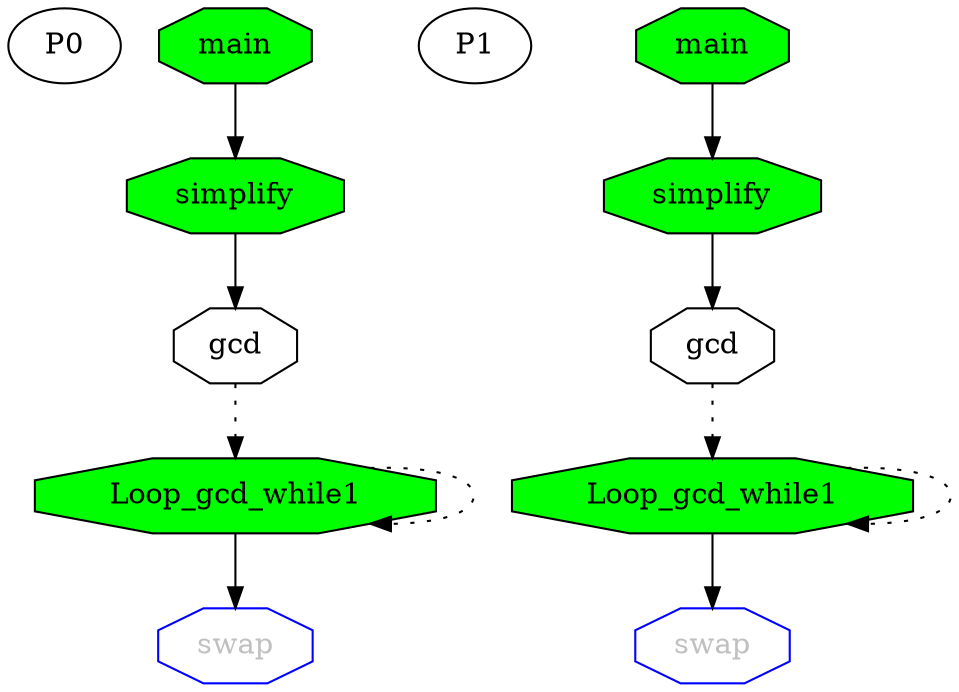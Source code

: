 digraph G{
subgraph G0{ 
side0[label = P0]
node[color = black];
simplify0[label = "simplify",fontcolor = "black"];
main0[label = "main",fontcolor = "black"];
gcd0[label = "gcd",fontcolor = "black"];
swap0[label = "swap",fontcolor = "grey"];
Loop_gcd_while10[label = "Loop_gcd_while1",fontcolor = "black"];
simplify0[shape = "octagon",  style = "filled", fillcolor = "green"]
main0[shape = "octagon",  style = "filled", fillcolor = "green"]
gcd0[shape = "octagon",  style = "filled", fillcolor = "white"]
swap0[shape = "octagon", color = "blue", style = "filled", fillcolor = "white"]
Loop_gcd_while10[shape = "octagon",  style = "filled", fillcolor = "green"]
main0->simplify0
simplify0->gcd0
Loop_gcd_while10->swap0
gcd0->Loop_gcd_while10[style = dotted]
Loop_gcd_while10->Loop_gcd_while10[style = dotted]
}
subgraph G1{ 
side1[label = P1]
node[color = black];
simplify1[label = "simplify",fontcolor = "black"];
main1[label = "main",fontcolor = "black"];
gcd1[label = "gcd",fontcolor = "black"];
swap1[label = "swap",fontcolor = "grey"];
Loop_gcd_while11[label = "Loop_gcd_while1",fontcolor = "black"];
simplify1[shape = "octagon",  style = "filled", fillcolor = "green"]
main1[shape = "octagon",  style = "filled", fillcolor = "green"]
gcd1[shape = "octagon",  style = "filled", fillcolor = "white"]
swap1[shape = "octagon", color = "blue", style = "filled", fillcolor = "white"]
Loop_gcd_while11[shape = "octagon",  style = "filled", fillcolor = "green"]
main1->simplify1
simplify1->gcd1
Loop_gcd_while11->swap1
gcd1->Loop_gcd_while11[style = dotted]
Loop_gcd_while11->Loop_gcd_while11[style = dotted]
}
}
